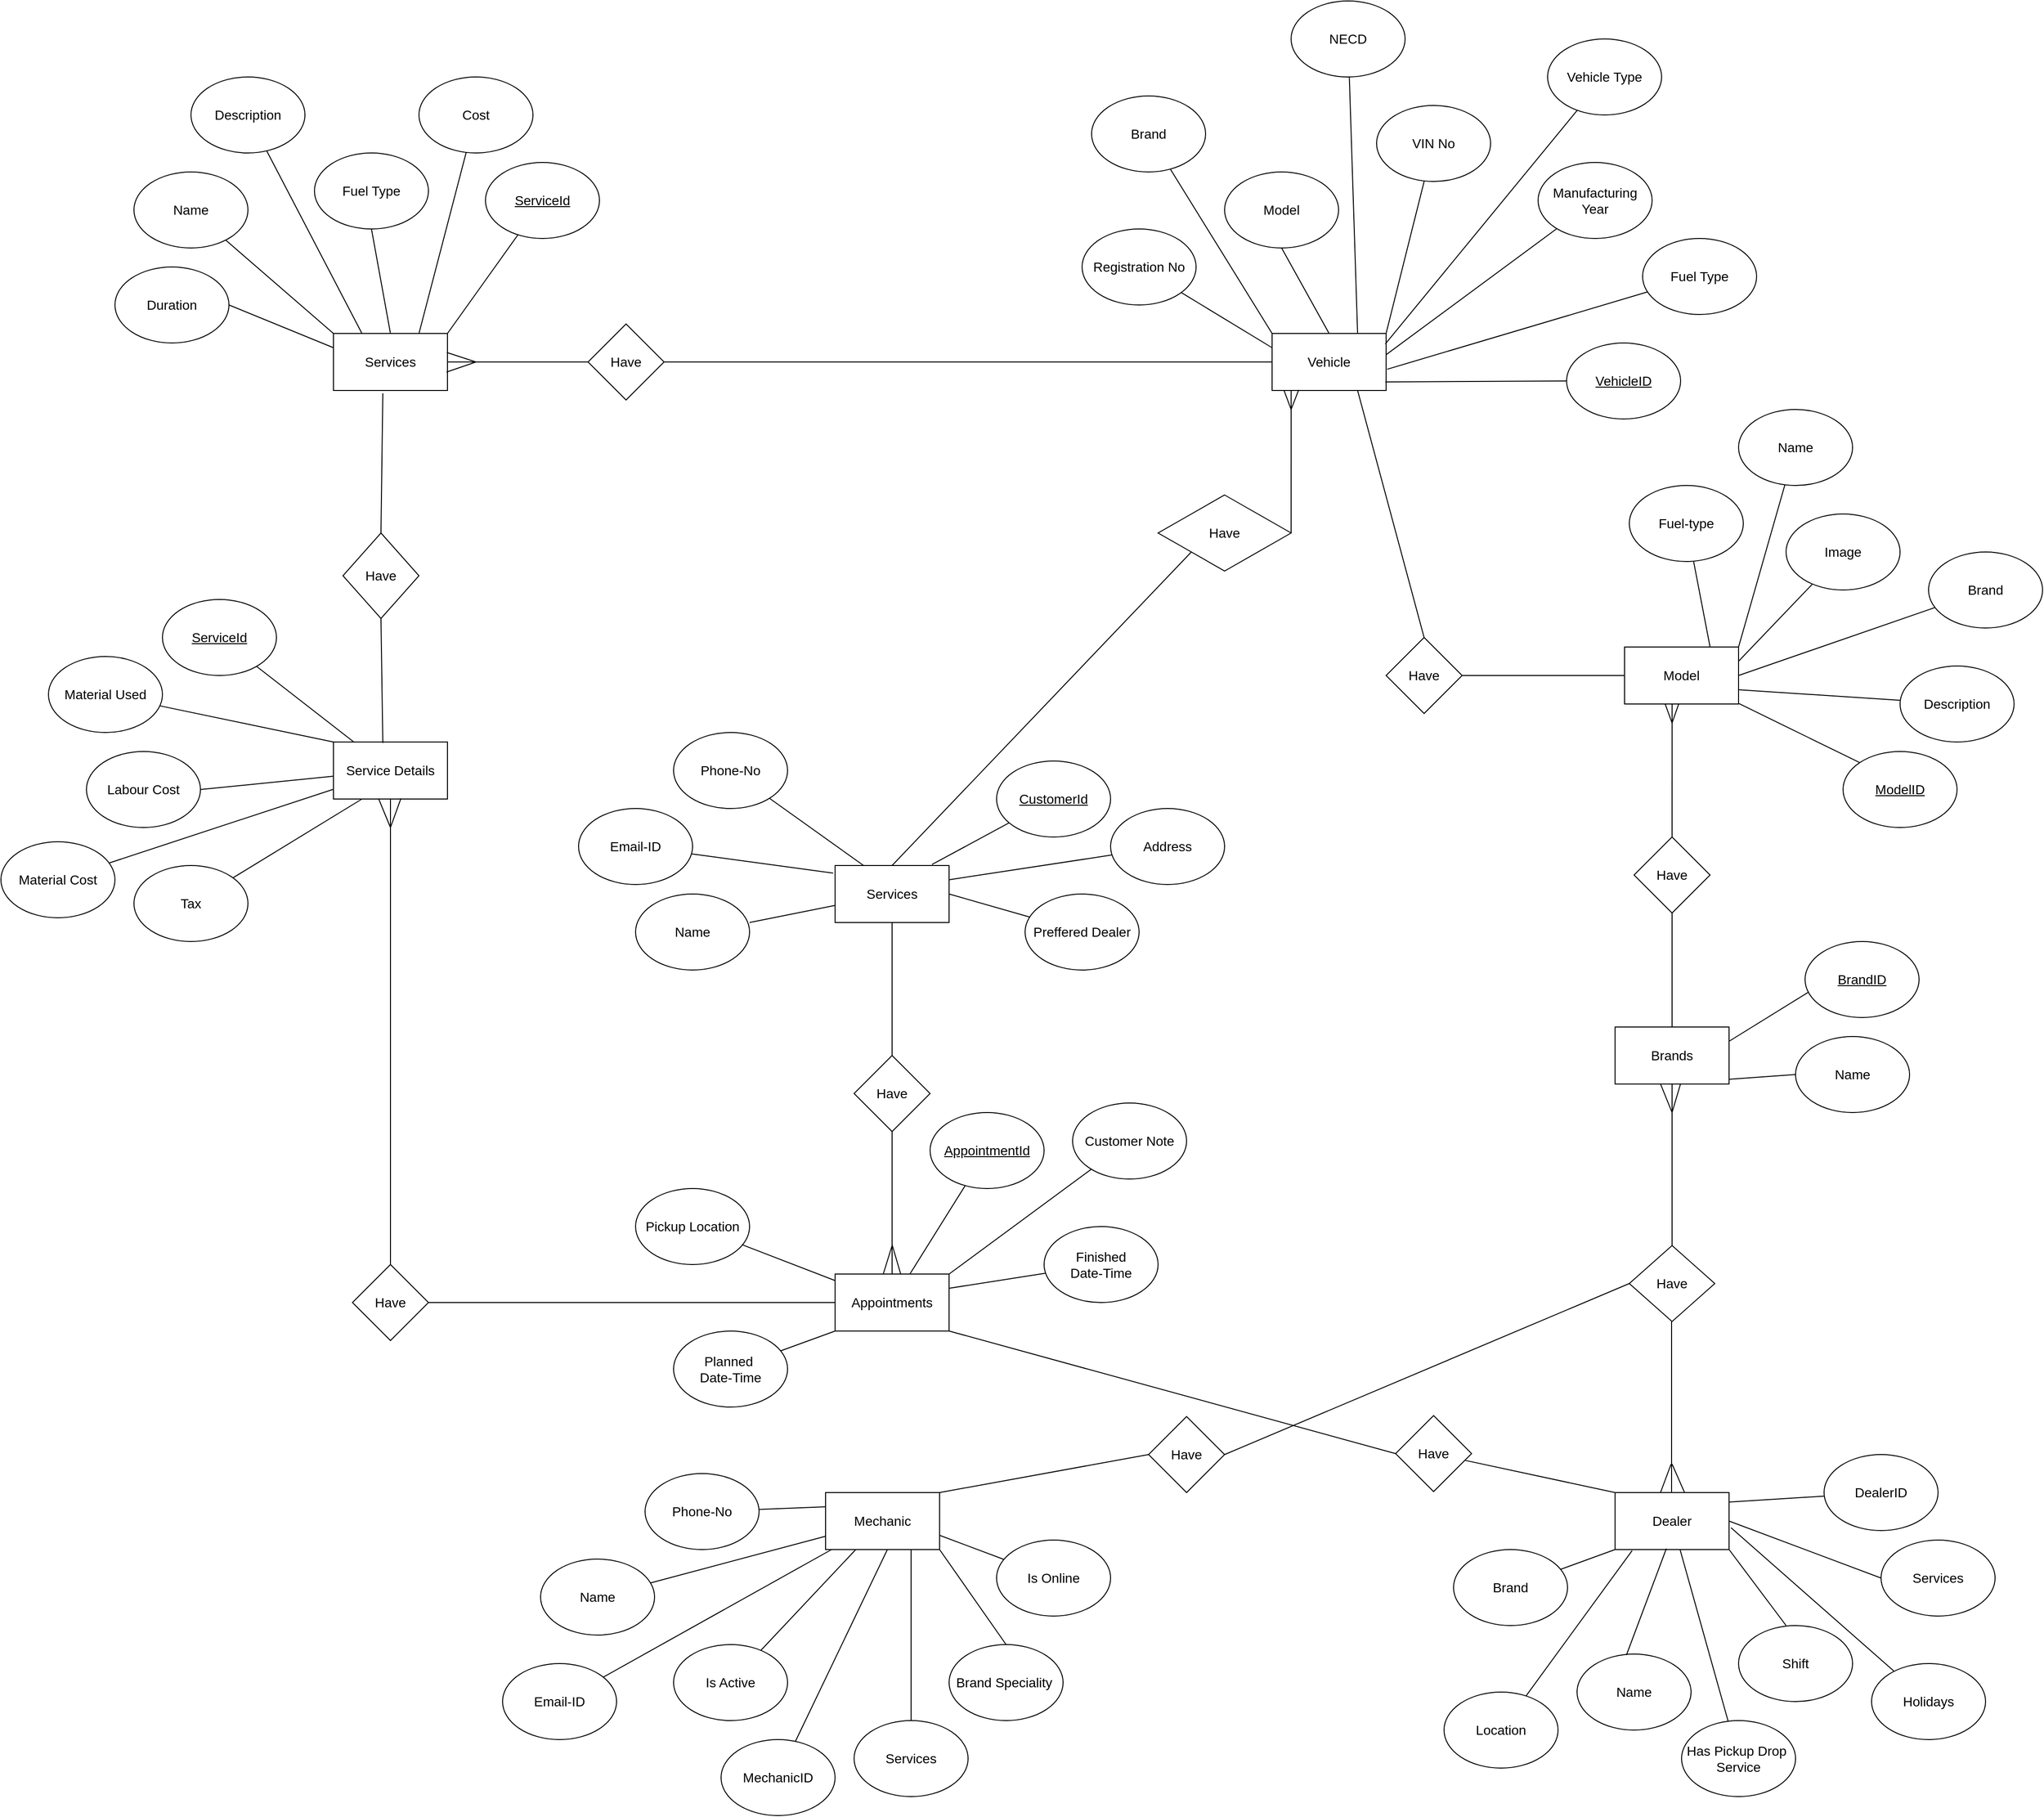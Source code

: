 <mxfile version="12.6.5" type="device"><diagram id="Uted5ZcINperFCzUJNcQ" name="Page-1"><mxGraphModel dx="6350" dy="3520" grid="1" gridSize="10" guides="1" tooltips="1" connect="1" arrows="1" fold="1" page="0" pageScale="1" pageWidth="827" pageHeight="1169" math="0" shadow="0"><root><mxCell id="0"/><mxCell id="1" parent="0"/><mxCell id="15YOArOFGm7LUX926Ar2-1" value="Services" style="rounded=0;whiteSpace=wrap;html=1;fontSize=14;" parent="1" vertex="1"><mxGeometry x="-28" y="100" width="120" height="60" as="geometry"/></mxCell><mxCell id="15YOArOFGm7LUX926Ar2-2" value="Fuel Type" style="ellipse;whiteSpace=wrap;html=1;fontSize=14;" parent="1" vertex="1"><mxGeometry x="-48" y="-90" width="120" height="80" as="geometry"/></mxCell><mxCell id="15YOArOFGm7LUX926Ar2-3" value="" style="endArrow=none;html=1;exitX=0.5;exitY=0;exitDx=0;exitDy=0;entryX=0.5;entryY=1;entryDx=0;entryDy=0;fontSize=14;" parent="1" source="15YOArOFGm7LUX926Ar2-1" target="15YOArOFGm7LUX926Ar2-2" edge="1"><mxGeometry width="50" height="50" relative="1" as="geometry"><mxPoint x="162" y="135" as="sourcePoint"/><mxPoint x="212" y="85" as="targetPoint"/></mxGeometry></mxCell><mxCell id="15YOArOFGm7LUX926Ar2-4" value="Description" style="ellipse;whiteSpace=wrap;html=1;fontSize=14;" parent="1" vertex="1"><mxGeometry x="-178" y="-170" width="120" height="80" as="geometry"/></mxCell><mxCell id="15YOArOFGm7LUX926Ar2-5" value="Name" style="ellipse;whiteSpace=wrap;html=1;fontSize=14;" parent="1" vertex="1"><mxGeometry x="-238" y="-70" width="120" height="80" as="geometry"/></mxCell><mxCell id="15YOArOFGm7LUX926Ar2-6" value="Cost" style="ellipse;whiteSpace=wrap;html=1;fontSize=14;" parent="1" vertex="1"><mxGeometry x="62" y="-170" width="120" height="80" as="geometry"/></mxCell><mxCell id="15YOArOFGm7LUX926Ar2-7" value="" style="endArrow=none;html=1;exitX=0.75;exitY=0;exitDx=0;exitDy=0;fontSize=14;" parent="1" source="15YOArOFGm7LUX926Ar2-1" target="15YOArOFGm7LUX926Ar2-6" edge="1"><mxGeometry width="50" height="50" relative="1" as="geometry"><mxPoint x="202" y="175" as="sourcePoint"/><mxPoint x="202" y="85" as="targetPoint"/><Array as="points"/></mxGeometry></mxCell><mxCell id="15YOArOFGm7LUX926Ar2-8" value="" style="endArrow=none;html=1;fontSize=14;exitX=0.25;exitY=0;exitDx=0;exitDy=0;" parent="1" source="15YOArOFGm7LUX926Ar2-1" target="15YOArOFGm7LUX926Ar2-4" edge="1"><mxGeometry width="50" height="50" relative="1" as="geometry"><mxPoint x="132" y="155" as="sourcePoint"/><mxPoint x="14" y="60" as="targetPoint"/><Array as="points"/></mxGeometry></mxCell><mxCell id="15YOArOFGm7LUX926Ar2-9" value="" style="endArrow=none;html=1;fontSize=14;entryX=0;entryY=0;entryDx=0;entryDy=0;" parent="1" source="15YOArOFGm7LUX926Ar2-5" target="15YOArOFGm7LUX926Ar2-1" edge="1"><mxGeometry width="50" height="50" relative="1" as="geometry"><mxPoint x="-158" y="295" as="sourcePoint"/><mxPoint x="-18" y="101" as="targetPoint"/></mxGeometry></mxCell><mxCell id="15YOArOFGm7LUX926Ar2-10" value="&lt;font style=&quot;font-size: 14px;&quot;&gt;&lt;u style=&quot;font-size: 14px;&quot;&gt;ServiceId&lt;/u&gt;&lt;/font&gt;" style="ellipse;whiteSpace=wrap;html=1;fontSize=14;" parent="1" vertex="1"><mxGeometry x="132" y="-80" width="120" height="80" as="geometry"/></mxCell><mxCell id="15YOArOFGm7LUX926Ar2-11" value="Duration" style="ellipse;whiteSpace=wrap;html=1;fontSize=14;" parent="1" vertex="1"><mxGeometry x="-258" y="30" width="120" height="80" as="geometry"/></mxCell><mxCell id="15YOArOFGm7LUX926Ar2-12" value="" style="endArrow=none;html=1;exitX=1;exitY=0.5;exitDx=0;exitDy=0;fontSize=14;entryX=0;entryY=0.25;entryDx=0;entryDy=0;" parent="1" source="15YOArOFGm7LUX926Ar2-11" target="15YOArOFGm7LUX926Ar2-1" edge="1"><mxGeometry width="50" height="50" relative="1" as="geometry"><mxPoint x="-158" y="345" as="sourcePoint"/><mxPoint x="129" y="215" as="targetPoint"/></mxGeometry></mxCell><mxCell id="15YOArOFGm7LUX926Ar2-14" value="" style="endArrow=none;html=1;exitX=1;exitY=0;exitDx=0;exitDy=0;fontSize=14;" parent="1" source="15YOArOFGm7LUX926Ar2-1" target="15YOArOFGm7LUX926Ar2-10" edge="1"><mxGeometry width="50" height="50" relative="1" as="geometry"><mxPoint x="262" y="215" as="sourcePoint"/><mxPoint x="-108" y="295" as="targetPoint"/></mxGeometry></mxCell><mxCell id="15YOArOFGm7LUX926Ar2-15" value="Vehicle" style="rounded=0;whiteSpace=wrap;html=1;fontSize=14;" parent="1" vertex="1"><mxGeometry x="960" y="100" width="120" height="60" as="geometry"/></mxCell><mxCell id="15YOArOFGm7LUX926Ar2-16" value="Model" style="ellipse;whiteSpace=wrap;html=1;fontSize=14;" parent="1" vertex="1"><mxGeometry x="910" y="-70" width="120" height="80" as="geometry"/></mxCell><mxCell id="15YOArOFGm7LUX926Ar2-17" value="" style="endArrow=none;html=1;exitX=0.5;exitY=0;exitDx=0;exitDy=0;entryX=0.5;entryY=1;entryDx=0;entryDy=0;fontSize=14;" parent="1" source="15YOArOFGm7LUX926Ar2-15" target="15YOArOFGm7LUX926Ar2-16" edge="1"><mxGeometry width="50" height="50" relative="1" as="geometry"><mxPoint x="1080" y="125" as="sourcePoint"/><mxPoint x="1130" y="75" as="targetPoint"/></mxGeometry></mxCell><mxCell id="15YOArOFGm7LUX926Ar2-18" value="Brand" style="ellipse;whiteSpace=wrap;html=1;fontSize=14;" parent="1" vertex="1"><mxGeometry x="770" y="-150" width="120" height="80" as="geometry"/></mxCell><mxCell id="15YOArOFGm7LUX926Ar2-19" value="Registration No" style="ellipse;whiteSpace=wrap;html=1;fontSize=14;" parent="1" vertex="1"><mxGeometry x="760" y="-10" width="120" height="80" as="geometry"/></mxCell><mxCell id="15YOArOFGm7LUX926Ar2-20" value="NECD" style="ellipse;whiteSpace=wrap;html=1;fontSize=14;" parent="1" vertex="1"><mxGeometry x="980" y="-250" width="120" height="80" as="geometry"/></mxCell><mxCell id="15YOArOFGm7LUX926Ar2-21" value="" style="endArrow=none;html=1;exitX=0.75;exitY=0;exitDx=0;exitDy=0;fontSize=14;" parent="1" source="15YOArOFGm7LUX926Ar2-15" target="15YOArOFGm7LUX926Ar2-20" edge="1"><mxGeometry width="50" height="50" relative="1" as="geometry"><mxPoint x="1120" y="165" as="sourcePoint"/><mxPoint x="1120" y="75" as="targetPoint"/><Array as="points"/></mxGeometry></mxCell><mxCell id="15YOArOFGm7LUX926Ar2-22" value="" style="endArrow=none;html=1;exitX=0;exitY=0;exitDx=0;exitDy=0;exitPerimeter=0;fontSize=14;" parent="1" source="15YOArOFGm7LUX926Ar2-15" target="15YOArOFGm7LUX926Ar2-18" edge="1"><mxGeometry width="50" height="50" relative="1" as="geometry"><mxPoint x="1050" y="145" as="sourcePoint"/><mxPoint x="920" y="50" as="targetPoint"/><Array as="points"/></mxGeometry></mxCell><mxCell id="15YOArOFGm7LUX926Ar2-23" value="" style="endArrow=none;html=1;fontSize=14;entryX=0;entryY=0.25;entryDx=0;entryDy=0;" parent="1" source="15YOArOFGm7LUX926Ar2-19" target="15YOArOFGm7LUX926Ar2-15" edge="1"><mxGeometry width="50" height="50" relative="1" as="geometry"><mxPoint x="760" y="285" as="sourcePoint"/><mxPoint x="1050" y="155" as="targetPoint"/></mxGeometry></mxCell><mxCell id="15YOArOFGm7LUX926Ar2-24" value="VIN No" style="ellipse;whiteSpace=wrap;html=1;fontSize=14;" parent="1" vertex="1"><mxGeometry x="1070" y="-140" width="120" height="80" as="geometry"/></mxCell><mxCell id="15YOArOFGm7LUX926Ar2-25" value="Vehicle Type" style="ellipse;whiteSpace=wrap;html=1;fontSize=14;" parent="1" vertex="1"><mxGeometry x="1250" y="-210" width="120" height="80" as="geometry"/></mxCell><mxCell id="15YOArOFGm7LUX926Ar2-26" value="" style="endArrow=none;html=1;entryX=0.993;entryY=0.184;entryDx=0;entryDy=0;fontSize=14;entryPerimeter=0;" parent="1" source="15YOArOFGm7LUX926Ar2-25" target="15YOArOFGm7LUX926Ar2-15" edge="1"><mxGeometry width="50" height="50" relative="1" as="geometry"><mxPoint x="1349" y="-74" as="sourcePoint"/><mxPoint x="1047" y="205" as="targetPoint"/></mxGeometry></mxCell><mxCell id="15YOArOFGm7LUX926Ar2-27" value="" style="endArrow=none;html=1;fontSize=14;" parent="1" target="15YOArOFGm7LUX926Ar2-24" edge="1"><mxGeometry width="50" height="50" relative="1" as="geometry"><mxPoint x="1080" y="100" as="sourcePoint"/><mxPoint x="810" y="285" as="targetPoint"/></mxGeometry></mxCell><mxCell id="15YOArOFGm7LUX926Ar2-28" value="" style="endArrow=none;html=1;exitX=1;exitY=0.5;exitDx=0;exitDy=0;fontSize=14;" parent="1" source="15YOArOFGm7LUX926Ar2-1" target="15YOArOFGm7LUX926Ar2-29" edge="1"><mxGeometry width="50" height="50" relative="1" as="geometry"><mxPoint x="250" y="225" as="sourcePoint"/><mxPoint x="380" y="210" as="targetPoint"/></mxGeometry></mxCell><mxCell id="15YOArOFGm7LUX926Ar2-29" value="Have" style="rhombus;whiteSpace=wrap;html=1;fontSize=14;" parent="1" vertex="1"><mxGeometry x="240" y="90" width="80" height="80" as="geometry"/></mxCell><mxCell id="15YOArOFGm7LUX926Ar2-30" value="" style="endArrow=none;html=1;exitX=1;exitY=0.5;exitDx=0;exitDy=0;entryX=0;entryY=0.5;entryDx=0;entryDy=0;fontSize=14;" parent="1" source="15YOArOFGm7LUX926Ar2-29" target="15YOArOFGm7LUX926Ar2-15" edge="1"><mxGeometry width="50" height="50" relative="1" as="geometry"><mxPoint x="30" y="350" as="sourcePoint"/><mxPoint x="940" y="210" as="targetPoint"/></mxGeometry></mxCell><mxCell id="EB7ldS0U3XDqk_OIjcYr-1" value="Manufacturing Year" style="ellipse;whiteSpace=wrap;html=1;fontSize=14;" parent="1" vertex="1"><mxGeometry x="1240" y="-80" width="120" height="80" as="geometry"/></mxCell><mxCell id="EB7ldS0U3XDqk_OIjcYr-2" value="&lt;u&gt;VehicleID&lt;/u&gt;" style="ellipse;whiteSpace=wrap;html=1;fontSize=14;" parent="1" vertex="1"><mxGeometry x="1270" y="110" width="120" height="80" as="geometry"/></mxCell><mxCell id="EB7ldS0U3XDqk_OIjcYr-3" value="Fuel Type" style="ellipse;whiteSpace=wrap;html=1;fontSize=14;" parent="1" vertex="1"><mxGeometry x="1350" width="120" height="80" as="geometry"/></mxCell><mxCell id="EB7ldS0U3XDqk_OIjcYr-6" value="" style="endArrow=none;html=1;entryX=0.999;entryY=0.374;entryDx=0;entryDy=0;fontSize=14;entryPerimeter=0;" parent="1" source="EB7ldS0U3XDqk_OIjcYr-1" target="15YOArOFGm7LUX926Ar2-15" edge="1"><mxGeometry width="50" height="50" relative="1" as="geometry"><mxPoint x="1359" y="-64" as="sourcePoint"/><mxPoint x="1080" y="220" as="targetPoint"/></mxGeometry></mxCell><mxCell id="EB7ldS0U3XDqk_OIjcYr-8" value="" style="endArrow=none;html=1;entryX=1.009;entryY=0.628;entryDx=0;entryDy=0;entryPerimeter=0;fontSize=14;" parent="1" source="EB7ldS0U3XDqk_OIjcYr-3" target="15YOArOFGm7LUX926Ar2-15" edge="1"><mxGeometry width="50" height="50" relative="1" as="geometry"><mxPoint x="1369" y="-54" as="sourcePoint"/><mxPoint x="1090" y="230" as="targetPoint"/></mxGeometry></mxCell><mxCell id="EB7ldS0U3XDqk_OIjcYr-9" value="" style="endArrow=none;html=1;entryX=0.993;entryY=0.85;entryDx=0;entryDy=0;exitX=0;exitY=0.5;exitDx=0;exitDy=0;fontSize=14;entryPerimeter=0;" parent="1" source="EB7ldS0U3XDqk_OIjcYr-2" target="15YOArOFGm7LUX926Ar2-15" edge="1"><mxGeometry width="50" height="50" relative="1" as="geometry"><mxPoint x="1379" y="-44" as="sourcePoint"/><mxPoint x="1100" y="240" as="targetPoint"/></mxGeometry></mxCell><mxCell id="EB7ldS0U3XDqk_OIjcYr-10" value="" style="endArrow=none;html=1;exitX=0.994;exitY=0.333;exitDx=0;exitDy=0;exitPerimeter=0;fontSize=14;" parent="1" edge="1" source="15YOArOFGm7LUX926Ar2-1"><mxGeometry width="50" height="50" relative="1" as="geometry"><mxPoint x="92" y="115" as="sourcePoint"/><mxPoint x="122" y="130" as="targetPoint"/></mxGeometry></mxCell><mxCell id="EB7ldS0U3XDqk_OIjcYr-11" value="" style="endArrow=none;html=1;exitX=0.992;exitY=0.677;exitDx=0;exitDy=0;exitPerimeter=0;fontSize=14;" parent="1" source="15YOArOFGm7LUX926Ar2-1" edge="1"><mxGeometry width="50" height="50" relative="1" as="geometry"><mxPoint x="102" y="140" as="sourcePoint"/><mxPoint x="122" y="130" as="targetPoint"/></mxGeometry></mxCell><mxCell id="EB7ldS0U3XDqk_OIjcYr-12" value="Have" style="rhombus;whiteSpace=wrap;html=1;fontSize=14;" parent="1" vertex="1"><mxGeometry x="-18" y="310" width="80" height="90" as="geometry"/></mxCell><mxCell id="EB7ldS0U3XDqk_OIjcYr-13" value="" style="endArrow=none;html=1;exitX=0.5;exitY=0;exitDx=0;exitDy=0;entryX=0.433;entryY=1.05;entryDx=0;entryDy=0;entryPerimeter=0;fontSize=14;" parent="1" source="EB7ldS0U3XDqk_OIjcYr-12" target="15YOArOFGm7LUX926Ar2-1" edge="1"><mxGeometry width="50" height="50" relative="1" as="geometry"><mxPoint x="-8" y="210" as="sourcePoint"/><mxPoint x="42" y="160" as="targetPoint"/></mxGeometry></mxCell><mxCell id="EB7ldS0U3XDqk_OIjcYr-14" value="Service Details" style="rounded=0;whiteSpace=wrap;html=1;fontSize=14;" parent="1" vertex="1"><mxGeometry x="-28" y="530" width="120" height="60" as="geometry"/></mxCell><mxCell id="EB7ldS0U3XDqk_OIjcYr-15" value="&lt;u style=&quot;font-size: 14px;&quot;&gt;ServiceId&lt;/u&gt;" style="ellipse;whiteSpace=wrap;html=1;fontSize=14;" parent="1" vertex="1"><mxGeometry x="-208" y="380" width="120" height="80" as="geometry"/></mxCell><mxCell id="EB7ldS0U3XDqk_OIjcYr-16" value="" style="endArrow=none;html=1;fontSize=14;" parent="1" source="EB7ldS0U3XDqk_OIjcYr-14" target="EB7ldS0U3XDqk_OIjcYr-15" edge="1"><mxGeometry width="50" height="50" relative="1" as="geometry"><mxPoint x="-18" y="700" as="sourcePoint"/><mxPoint x="-109" y="452" as="targetPoint"/></mxGeometry></mxCell><mxCell id="EB7ldS0U3XDqk_OIjcYr-17" value="Material Used" style="ellipse;whiteSpace=wrap;html=1;fontSize=14;" parent="1" vertex="1"><mxGeometry x="-328" y="440" width="120" height="80" as="geometry"/></mxCell><mxCell id="EB7ldS0U3XDqk_OIjcYr-18" value="Material Cost" style="ellipse;whiteSpace=wrap;html=1;fontSize=14;" parent="1" vertex="1"><mxGeometry x="-378" y="635" width="120" height="80" as="geometry"/></mxCell><mxCell id="EB7ldS0U3XDqk_OIjcYr-19" value="" style="endArrow=none;html=1;exitX=0.433;exitY=0.017;exitDx=0;exitDy=0;exitPerimeter=0;entryX=0.5;entryY=1;entryDx=0;entryDy=0;fontSize=14;" parent="1" source="EB7ldS0U3XDqk_OIjcYr-14" target="EB7ldS0U3XDqk_OIjcYr-12" edge="1"><mxGeometry width="50" height="50" relative="1" as="geometry"><mxPoint x="164.77" y="775" as="sourcePoint"/><mxPoint x="25" y="410" as="targetPoint"/><Array as="points"/></mxGeometry></mxCell><mxCell id="EB7ldS0U3XDqk_OIjcYr-20" value="" style="endArrow=none;html=1;exitX=0;exitY=0;exitDx=0;exitDy=0;exitPerimeter=0;fontSize=14;" parent="1" source="EB7ldS0U3XDqk_OIjcYr-14" target="EB7ldS0U3XDqk_OIjcYr-17" edge="1"><mxGeometry width="50" height="50" relative="1" as="geometry"><mxPoint x="94.77" y="755" as="sourcePoint"/><mxPoint x="-23.23" y="660" as="targetPoint"/><Array as="points"/></mxGeometry></mxCell><mxCell id="EB7ldS0U3XDqk_OIjcYr-21" value="" style="endArrow=none;html=1;fontSize=14;" parent="1" source="EB7ldS0U3XDqk_OIjcYr-18" target="EB7ldS0U3XDqk_OIjcYr-14" edge="1"><mxGeometry width="50" height="50" relative="1" as="geometry"><mxPoint x="-195.23" y="895" as="sourcePoint"/><mxPoint x="-68" y="726" as="targetPoint"/></mxGeometry></mxCell><mxCell id="EB7ldS0U3XDqk_OIjcYr-22" value="Labour Cost" style="ellipse;whiteSpace=wrap;html=1;fontSize=14;" parent="1" vertex="1"><mxGeometry x="-288" y="540" width="120" height="80" as="geometry"/></mxCell><mxCell id="EB7ldS0U3XDqk_OIjcYr-23" value="" style="endArrow=none;html=1;exitX=1;exitY=0.5;exitDx=0;exitDy=0;fontSize=14;" parent="1" source="EB7ldS0U3XDqk_OIjcYr-22" target="EB7ldS0U3XDqk_OIjcYr-14" edge="1"><mxGeometry width="50" height="50" relative="1" as="geometry"><mxPoint x="-195.23" y="945" as="sourcePoint"/><mxPoint x="91.77" y="815" as="targetPoint"/></mxGeometry></mxCell><mxCell id="EB7ldS0U3XDqk_OIjcYr-52" value="" style="endArrow=none;html=1;entryX=0.395;entryY=0.99;entryDx=0;entryDy=0;entryPerimeter=0;fontSize=14;" parent="1" target="EB7ldS0U3XDqk_OIjcYr-14" edge="1"><mxGeometry width="50" height="50" relative="1" as="geometry"><mxPoint x="32" y="620" as="sourcePoint"/><mxPoint x="2" y="780" as="targetPoint"/></mxGeometry></mxCell><mxCell id="EB7ldS0U3XDqk_OIjcYr-53" value="" style="endArrow=none;html=1;entryX=0.592;entryY=0.989;entryDx=0;entryDy=0;entryPerimeter=0;fontSize=14;" parent="1" target="EB7ldS0U3XDqk_OIjcYr-14" edge="1"><mxGeometry width="50" height="50" relative="1" as="geometry"><mxPoint x="32" y="620" as="sourcePoint"/><mxPoint x="52" y="780" as="targetPoint"/></mxGeometry></mxCell><mxCell id="EB7ldS0U3XDqk_OIjcYr-54" value="Tax" style="ellipse;whiteSpace=wrap;html=1;fontSize=14;" parent="1" vertex="1"><mxGeometry x="-238" y="660" width="120" height="80" as="geometry"/></mxCell><mxCell id="EB7ldS0U3XDqk_OIjcYr-55" value="" style="endArrow=none;html=1;entryX=0.25;entryY=1;entryDx=0;entryDy=0;fontSize=14;" parent="1" source="EB7ldS0U3XDqk_OIjcYr-54" edge="1" target="EB7ldS0U3XDqk_OIjcYr-14"><mxGeometry width="50" height="50" relative="1" as="geometry"><mxPoint x="-68" y="820" as="sourcePoint"/><mxPoint x="-18" y="770" as="targetPoint"/></mxGeometry></mxCell><mxCell id="EB7ldS0U3XDqk_OIjcYr-56" value="" style="endArrow=none;html=1;entryX=0.5;entryY=1;entryDx=0;entryDy=0;fontSize=14;" parent="1" target="EB7ldS0U3XDqk_OIjcYr-14" edge="1"><mxGeometry width="50" height="50" relative="1" as="geometry"><mxPoint x="32" y="1090" as="sourcePoint"/><mxPoint x="57" y="870" as="targetPoint"/></mxGeometry></mxCell><mxCell id="EB7ldS0U3XDqk_OIjcYr-57" value="Have" style="rhombus;whiteSpace=wrap;html=1;fontSize=14;" parent="1" vertex="1"><mxGeometry x="-8" y="1080" width="80" height="80" as="geometry"/></mxCell><mxCell id="EB7ldS0U3XDqk_OIjcYr-60" value="Appointments" style="rounded=0;whiteSpace=wrap;html=1;fontSize=14;" parent="1" vertex="1"><mxGeometry x="500" y="1090" width="120" height="60" as="geometry"/></mxCell><mxCell id="EB7ldS0U3XDqk_OIjcYr-61" value="Customer Note" style="ellipse;whiteSpace=wrap;html=1;fontSize=14;" parent="1" vertex="1"><mxGeometry x="750" y="910" width="120" height="80" as="geometry"/></mxCell><mxCell id="EB7ldS0U3XDqk_OIjcYr-62" value="" style="endArrow=none;html=1;exitX=1;exitY=0;exitDx=0;exitDy=0;fontSize=14;" parent="1" source="EB7ldS0U3XDqk_OIjcYr-60" target="EB7ldS0U3XDqk_OIjcYr-61" edge="1"><mxGeometry width="50" height="50" relative="1" as="geometry"><mxPoint x="690" y="1125" as="sourcePoint"/><mxPoint x="740" y="1075" as="targetPoint"/></mxGeometry></mxCell><mxCell id="EB7ldS0U3XDqk_OIjcYr-63" value="&lt;u&gt;AppointmentId&lt;/u&gt;" style="ellipse;whiteSpace=wrap;html=1;fontSize=14;" parent="1" vertex="1"><mxGeometry x="600" y="920" width="120" height="80" as="geometry"/></mxCell><mxCell id="EB7ldS0U3XDqk_OIjcYr-65" value="Finished&lt;br&gt;Date-Time" style="ellipse;whiteSpace=wrap;html=1;fontSize=14;" parent="1" vertex="1"><mxGeometry x="720" y="1040" width="120" height="80" as="geometry"/></mxCell><mxCell id="EB7ldS0U3XDqk_OIjcYr-66" value="" style="endArrow=none;html=1;exitX=1;exitY=0.25;exitDx=0;exitDy=0;fontSize=14;" parent="1" source="EB7ldS0U3XDqk_OIjcYr-60" target="EB7ldS0U3XDqk_OIjcYr-65" edge="1"><mxGeometry width="50" height="50" relative="1" as="geometry"><mxPoint x="730" y="1165" as="sourcePoint"/><mxPoint x="730" y="1075" as="targetPoint"/><Array as="points"/></mxGeometry></mxCell><mxCell id="EB7ldS0U3XDqk_OIjcYr-67" value="" style="endArrow=none;html=1;fontSize=14;" parent="1" source="EB7ldS0U3XDqk_OIjcYr-60" target="EB7ldS0U3XDqk_OIjcYr-63" edge="1"><mxGeometry width="50" height="50" relative="1" as="geometry"><mxPoint x="580" y="1080" as="sourcePoint"/><mxPoint x="542" y="1050" as="targetPoint"/><Array as="points"/></mxGeometry></mxCell><mxCell id="EB7ldS0U3XDqk_OIjcYr-69" value="Pickup Location" style="ellipse;whiteSpace=wrap;html=1;fontSize=14;" parent="1" vertex="1"><mxGeometry x="290" y="1000" width="120" height="80" as="geometry"/></mxCell><mxCell id="EB7ldS0U3XDqk_OIjcYr-70" value="" style="endArrow=none;html=1;exitX=0.933;exitY=0.738;exitDx=0;exitDy=0;exitPerimeter=0;fontSize=14;" parent="1" source="EB7ldS0U3XDqk_OIjcYr-69" target="EB7ldS0U3XDqk_OIjcYr-60" edge="1"><mxGeometry width="50" height="50" relative="1" as="geometry"><mxPoint x="370" y="1335" as="sourcePoint"/><mxPoint x="657" y="1205" as="targetPoint"/></mxGeometry></mxCell><mxCell id="EB7ldS0U3XDqk_OIjcYr-73" value="" style="endArrow=none;html=1;entryX=0;entryY=1;entryDx=0;entryDy=0;fontSize=14;" parent="1" target="EB7ldS0U3XDqk_OIjcYr-60" edge="1" source="EB7ldS0U3XDqk_OIjcYr-75"><mxGeometry width="50" height="50" relative="1" as="geometry"><mxPoint x="290" y="1240" as="sourcePoint"/><mxPoint x="570" y="1150" as="targetPoint"/></mxGeometry></mxCell><mxCell id="EB7ldS0U3XDqk_OIjcYr-74" value="" style="endArrow=none;html=1;exitX=1;exitY=0.5;exitDx=0;exitDy=0;entryX=0;entryY=0.5;entryDx=0;entryDy=0;fontSize=14;" parent="1" source="EB7ldS0U3XDqk_OIjcYr-57" target="EB7ldS0U3XDqk_OIjcYr-60" edge="1"><mxGeometry width="50" height="50" relative="1" as="geometry"><mxPoint x="380" y="1170" as="sourcePoint"/><mxPoint x="430" y="1120" as="targetPoint"/></mxGeometry></mxCell><mxCell id="EB7ldS0U3XDqk_OIjcYr-76" value="" style="endArrow=none;html=1;fontSize=14;exitX=0.423;exitY=-0.002;exitDx=0;exitDy=0;exitPerimeter=0;" parent="1" source="EB7ldS0U3XDqk_OIjcYr-60" edge="1"><mxGeometry width="50" height="50" relative="1" as="geometry"><mxPoint x="550" y="1091" as="sourcePoint"/><mxPoint x="560" y="1060" as="targetPoint"/></mxGeometry></mxCell><mxCell id="EB7ldS0U3XDqk_OIjcYr-77" value="" style="endArrow=none;html=1;fontSize=14;entryX=0.575;entryY=-0.004;entryDx=0;entryDy=0;entryPerimeter=0;" parent="1" edge="1" target="EB7ldS0U3XDqk_OIjcYr-60"><mxGeometry width="50" height="50" relative="1" as="geometry"><mxPoint x="560" y="1059" as="sourcePoint"/><mxPoint x="567" y="1089" as="targetPoint"/></mxGeometry></mxCell><mxCell id="EB7ldS0U3XDqk_OIjcYr-78" value="" style="endArrow=none;html=1;exitX=0.5;exitY=0;exitDx=0;exitDy=0;fontSize=14;entryX=0.5;entryY=1;entryDx=0;entryDy=0;" parent="1" source="EB7ldS0U3XDqk_OIjcYr-60" edge="1" target="EB7ldS0U3XDqk_OIjcYr-79"><mxGeometry width="50" height="50" relative="1" as="geometry"><mxPoint x="530" y="1030" as="sourcePoint"/><mxPoint x="550" y="940" as="targetPoint"/></mxGeometry></mxCell><mxCell id="EB7ldS0U3XDqk_OIjcYr-79" value="Have" style="rhombus;whiteSpace=wrap;html=1;fontSize=14;" parent="1" vertex="1"><mxGeometry x="520" y="860" width="80" height="80" as="geometry"/></mxCell><mxCell id="EB7ldS0U3XDqk_OIjcYr-80" value="" style="endArrow=none;html=1;exitX=0.5;exitY=0;exitDx=0;exitDy=0;entryX=0.5;entryY=1;entryDx=0;entryDy=0;fontSize=14;" parent="1" source="EB7ldS0U3XDqk_OIjcYr-79" target="EB7ldS0U3XDqk_OIjcYr-82" edge="1"><mxGeometry width="50" height="50" relative="1" as="geometry"><mxPoint x="520" y="820" as="sourcePoint"/><mxPoint x="550" y="720" as="targetPoint"/></mxGeometry></mxCell><mxCell id="EB7ldS0U3XDqk_OIjcYr-82" value="Services" style="rounded=0;whiteSpace=wrap;html=1;fontSize=14;" parent="1" vertex="1"><mxGeometry x="500" y="660" width="120" height="60" as="geometry"/></mxCell><mxCell id="EB7ldS0U3XDqk_OIjcYr-83" value="&lt;u&gt;CustomerId&lt;/u&gt;" style="ellipse;whiteSpace=wrap;html=1;fontSize=14;" parent="1" vertex="1"><mxGeometry x="670" y="550" width="120" height="80" as="geometry"/></mxCell><mxCell id="EB7ldS0U3XDqk_OIjcYr-84" value="" style="endArrow=none;html=1;exitX=0.85;exitY=-0.017;exitDx=0;exitDy=0;exitPerimeter=0;fontSize=14;" parent="1" source="EB7ldS0U3XDqk_OIjcYr-82" target="EB7ldS0U3XDqk_OIjcYr-83" edge="1"><mxGeometry width="50" height="50" relative="1" as="geometry"><mxPoint x="610" y="650" as="sourcePoint"/><mxPoint x="740" y="645" as="targetPoint"/></mxGeometry></mxCell><mxCell id="EB7ldS0U3XDqk_OIjcYr-85" value="Phone-No" style="ellipse;whiteSpace=wrap;html=1;fontSize=14;" parent="1" vertex="1"><mxGeometry x="330" y="520" width="120" height="80" as="geometry"/></mxCell><mxCell id="EB7ldS0U3XDqk_OIjcYr-86" value="Email-ID" style="ellipse;whiteSpace=wrap;html=1;fontSize=14;" parent="1" vertex="1"><mxGeometry x="230" y="600" width="120" height="80" as="geometry"/></mxCell><mxCell id="EB7ldS0U3XDqk_OIjcYr-89" value="" style="endArrow=none;html=1;exitX=0.25;exitY=0;exitDx=0;exitDy=0;fontSize=14;" parent="1" source="EB7ldS0U3XDqk_OIjcYr-82" target="EB7ldS0U3XDqk_OIjcYr-85" edge="1"><mxGeometry width="50" height="50" relative="1" as="geometry"><mxPoint x="660" y="715" as="sourcePoint"/><mxPoint x="542" y="620" as="targetPoint"/><Array as="points"/></mxGeometry></mxCell><mxCell id="EB7ldS0U3XDqk_OIjcYr-90" value="" style="endArrow=none;html=1;entryX=-0.017;entryY=0.133;entryDx=0;entryDy=0;entryPerimeter=0;fontSize=14;" parent="1" source="EB7ldS0U3XDqk_OIjcYr-86" target="EB7ldS0U3XDqk_OIjcYr-82" edge="1"><mxGeometry width="50" height="50" relative="1" as="geometry"><mxPoint x="370" y="855" as="sourcePoint"/><mxPoint x="660" y="725" as="targetPoint"/></mxGeometry></mxCell><mxCell id="EB7ldS0U3XDqk_OIjcYr-91" value="Name" style="ellipse;whiteSpace=wrap;html=1;fontSize=14;" parent="1" vertex="1"><mxGeometry x="290" y="690" width="120" height="80" as="geometry"/></mxCell><mxCell id="EB7ldS0U3XDqk_OIjcYr-92" value="" style="endArrow=none;html=1;exitX=1;exitY=0.375;exitDx=0;exitDy=0;exitPerimeter=0;fontSize=14;" parent="1" source="EB7ldS0U3XDqk_OIjcYr-91" target="EB7ldS0U3XDqk_OIjcYr-82" edge="1"><mxGeometry width="50" height="50" relative="1" as="geometry"><mxPoint x="370" y="905" as="sourcePoint"/><mxPoint x="657" y="775" as="targetPoint"/></mxGeometry></mxCell><mxCell id="EB7ldS0U3XDqk_OIjcYr-93" value="" style="endArrow=none;html=1;exitX=1;exitY=0.25;exitDx=0;exitDy=0;fontSize=14;" parent="1" source="EB7ldS0U3XDqk_OIjcYr-82" target="EB7ldS0U3XDqk_OIjcYr-97" edge="1"><mxGeometry width="50" height="50" relative="1" as="geometry"><mxPoint x="790" y="775" as="sourcePoint"/><mxPoint x="880.629" y="460.184" as="targetPoint"/></mxGeometry></mxCell><mxCell id="EB7ldS0U3XDqk_OIjcYr-94" value="" style="endArrow=none;html=1;exitX=1;exitY=0.5;exitDx=0;exitDy=0;fontSize=14;" parent="1" source="EB7ldS0U3XDqk_OIjcYr-82" target="EB7ldS0U3XDqk_OIjcYr-98" edge="1"><mxGeometry width="50" height="50" relative="1" as="geometry"><mxPoint x="840" y="785" as="sourcePoint"/><mxPoint x="910" y="570" as="targetPoint"/></mxGeometry></mxCell><mxCell id="EB7ldS0U3XDqk_OIjcYr-97" value="Address" style="ellipse;whiteSpace=wrap;html=1;fontSize=14;" parent="1" vertex="1"><mxGeometry x="790" y="600" width="120" height="80" as="geometry"/></mxCell><mxCell id="EB7ldS0U3XDqk_OIjcYr-98" value="Preffered Dealer" style="ellipse;whiteSpace=wrap;html=1;fontSize=14;" parent="1" vertex="1"><mxGeometry x="700" y="690" width="120" height="80" as="geometry"/></mxCell><mxCell id="EB7ldS0U3XDqk_OIjcYr-99" value="" style="endArrow=none;html=1;entryX=0;entryY=1;entryDx=0;entryDy=0;fontSize=14;" parent="1" target="EB7ldS0U3XDqk_OIjcYr-101" edge="1"><mxGeometry width="50" height="50" relative="1" as="geometry"><mxPoint x="560" y="660" as="sourcePoint"/><mxPoint x="720" y="350" as="targetPoint"/></mxGeometry></mxCell><mxCell id="EB7ldS0U3XDqk_OIjcYr-101" value="Have" style="rhombus;whiteSpace=wrap;html=1;fontSize=14;" parent="1" vertex="1"><mxGeometry x="840" y="270" width="140" height="80" as="geometry"/></mxCell><mxCell id="EB7ldS0U3XDqk_OIjcYr-102" value="" style="endArrow=none;html=1;exitX=1;exitY=0.5;exitDx=0;exitDy=0;fontSize=14;entryX=0.167;entryY=0.997;entryDx=0;entryDy=0;entryPerimeter=0;" parent="1" source="EB7ldS0U3XDqk_OIjcYr-101" edge="1" target="15YOArOFGm7LUX926Ar2-15"><mxGeometry width="50" height="50" relative="1" as="geometry"><mxPoint x="850" y="250" as="sourcePoint"/><mxPoint x="980" y="161" as="targetPoint"/></mxGeometry></mxCell><mxCell id="EB7ldS0U3XDqk_OIjcYr-104" value="" style="endArrow=none;html=1;entryX=0.106;entryY=1.006;entryDx=0;entryDy=0;entryPerimeter=0;fontSize=14;" parent="1" target="15YOArOFGm7LUX926Ar2-15" edge="1"><mxGeometry width="50" height="50" relative="1" as="geometry"><mxPoint x="980" y="180" as="sourcePoint"/><mxPoint x="950" y="140" as="targetPoint"/></mxGeometry></mxCell><mxCell id="EB7ldS0U3XDqk_OIjcYr-109" value="Model" style="rounded=0;whiteSpace=wrap;html=1;fontSize=14;" parent="1" vertex="1"><mxGeometry x="1331" y="430" width="120" height="60" as="geometry"/></mxCell><mxCell id="EB7ldS0U3XDqk_OIjcYr-112" value="Fuel-type" style="ellipse;whiteSpace=wrap;html=1;fontSize=14;" parent="1" vertex="1"><mxGeometry x="1336" y="260" width="120" height="80" as="geometry"/></mxCell><mxCell id="EB7ldS0U3XDqk_OIjcYr-115" value="" style="endArrow=none;html=1;fontSize=14;exitX=0.75;exitY=0;exitDx=0;exitDy=0;" parent="1" target="EB7ldS0U3XDqk_OIjcYr-112" edge="1" source="EB7ldS0U3XDqk_OIjcYr-109"><mxGeometry width="50" height="50" relative="1" as="geometry"><mxPoint x="1351" y="427" as="sourcePoint"/><mxPoint x="1311" y="370" as="targetPoint"/><Array as="points"/></mxGeometry></mxCell><mxCell id="EB7ldS0U3XDqk_OIjcYr-117" value="Name" style="ellipse;whiteSpace=wrap;html=1;fontSize=14;" parent="1" vertex="1"><mxGeometry x="1451" y="180" width="120" height="80" as="geometry"/></mxCell><mxCell id="EB7ldS0U3XDqk_OIjcYr-118" value="" style="endArrow=none;html=1;entryX=1;entryY=0;entryDx=0;entryDy=0;fontSize=14;" parent="1" source="EB7ldS0U3XDqk_OIjcYr-117" target="EB7ldS0U3XDqk_OIjcYr-109" edge="1"><mxGeometry width="50" height="50" relative="1" as="geometry"><mxPoint x="1740" y="246" as="sourcePoint"/><mxPoint x="1438" y="525" as="targetPoint"/></mxGeometry></mxCell><mxCell id="EB7ldS0U3XDqk_OIjcYr-120" value="Image" style="ellipse;whiteSpace=wrap;html=1;fontSize=14;" parent="1" vertex="1"><mxGeometry x="1501" y="290" width="120" height="80" as="geometry"/></mxCell><mxCell id="EB7ldS0U3XDqk_OIjcYr-121" value="Description" style="ellipse;whiteSpace=wrap;html=1;fontSize=14;" parent="1" vertex="1"><mxGeometry x="1621" y="450" width="120" height="80" as="geometry"/></mxCell><mxCell id="EB7ldS0U3XDqk_OIjcYr-122" value="Brand" style="ellipse;whiteSpace=wrap;html=1;fontSize=14;" parent="1" vertex="1"><mxGeometry x="1651" y="330" width="120" height="80" as="geometry"/></mxCell><mxCell id="EB7ldS0U3XDqk_OIjcYr-123" value="" style="endArrow=none;html=1;fontSize=14;entryX=1;entryY=0.25;entryDx=0;entryDy=0;" parent="1" source="EB7ldS0U3XDqk_OIjcYr-120" target="EB7ldS0U3XDqk_OIjcYr-109" edge="1"><mxGeometry width="50" height="50" relative="1" as="geometry"><mxPoint x="1750" y="256" as="sourcePoint"/><mxPoint x="1461" y="450" as="targetPoint"/></mxGeometry></mxCell><mxCell id="EB7ldS0U3XDqk_OIjcYr-124" value="" style="endArrow=none;html=1;entryX=1;entryY=0.5;entryDx=0;entryDy=0;fontSize=14;" parent="1" source="EB7ldS0U3XDqk_OIjcYr-122" target="EB7ldS0U3XDqk_OIjcYr-109" edge="1"><mxGeometry width="50" height="50" relative="1" as="geometry"><mxPoint x="1760" y="266" as="sourcePoint"/><mxPoint x="1481" y="550" as="targetPoint"/></mxGeometry></mxCell><mxCell id="EB7ldS0U3XDqk_OIjcYr-125" value="" style="endArrow=none;html=1;exitX=0;exitY=0;exitDx=0;exitDy=0;fontSize=14;" parent="1" source="bZKVbsrFYdxjOZIM6uFk-13" target="EB7ldS0U3XDqk_OIjcYr-109" edge="1"><mxGeometry width="50" height="50" relative="1" as="geometry"><mxPoint x="1770" y="276" as="sourcePoint"/><mxPoint x="1491" y="560" as="targetPoint"/></mxGeometry></mxCell><mxCell id="EB7ldS0U3XDqk_OIjcYr-130" value="" style="endArrow=none;html=1;entryX=0.75;entryY=1;entryDx=0;entryDy=0;exitX=0.5;exitY=0;exitDx=0;exitDy=0;fontSize=14;" parent="1" source="EB7ldS0U3XDqk_OIjcYr-131" target="15YOArOFGm7LUX926Ar2-15" edge="1"><mxGeometry width="50" height="50" relative="1" as="geometry"><mxPoint x="1080" y="310" as="sourcePoint"/><mxPoint x="1100" y="240" as="targetPoint"/></mxGeometry></mxCell><mxCell id="EB7ldS0U3XDqk_OIjcYr-131" value="Have" style="rhombus;whiteSpace=wrap;html=1;fontSize=14;" parent="1" vertex="1"><mxGeometry x="1080" y="420" width="80" height="80" as="geometry"/></mxCell><mxCell id="EB7ldS0U3XDqk_OIjcYr-133" value="" style="endArrow=none;html=1;fontSize=14;" parent="1" edge="1"><mxGeometry width="50" height="50" relative="1" as="geometry"><mxPoint x="1160" y="460" as="sourcePoint"/><mxPoint x="1331" y="460" as="targetPoint"/></mxGeometry></mxCell><mxCell id="EB7ldS0U3XDqk_OIjcYr-134" value="" style="endArrow=none;html=1;entryX=0.417;entryY=1;entryDx=0;entryDy=0;entryPerimeter=0;fontSize=14;" parent="1" target="EB7ldS0U3XDqk_OIjcYr-109" edge="1"><mxGeometry width="50" height="50" relative="1" as="geometry"><mxPoint x="1381" y="640" as="sourcePoint"/><mxPoint x="1431" y="600" as="targetPoint"/></mxGeometry></mxCell><mxCell id="EB7ldS0U3XDqk_OIjcYr-135" value="" style="endArrow=none;html=1;entryX=0.474;entryY=1.005;entryDx=0;entryDy=0;fontSize=14;entryPerimeter=0;" parent="1" target="EB7ldS0U3XDqk_OIjcYr-109" edge="1"><mxGeometry width="50" height="50" relative="1" as="geometry"><mxPoint x="1381" y="510" as="sourcePoint"/><mxPoint x="1401" y="500" as="targetPoint"/></mxGeometry></mxCell><mxCell id="EB7ldS0U3XDqk_OIjcYr-137" value="" style="endArrow=none;html=1;fontSize=14;entryX=0.356;entryY=0.999;entryDx=0;entryDy=0;entryPerimeter=0;" parent="1" target="EB7ldS0U3XDqk_OIjcYr-109" edge="1"><mxGeometry width="50" height="50" relative="1" as="geometry"><mxPoint x="1381" y="510" as="sourcePoint"/><mxPoint x="1371" y="491" as="targetPoint"/></mxGeometry></mxCell><mxCell id="EB7ldS0U3XDqk_OIjcYr-138" value="Have" style="rhombus;whiteSpace=wrap;html=1;fontSize=14;" parent="1" vertex="1"><mxGeometry x="1341" y="630" width="80" height="80" as="geometry"/></mxCell><mxCell id="EB7ldS0U3XDqk_OIjcYr-139" value="" style="endArrow=none;html=1;entryX=0.5;entryY=1;entryDx=0;entryDy=0;fontSize=14;" parent="1" target="EB7ldS0U3XDqk_OIjcYr-138" edge="1"><mxGeometry width="50" height="50" relative="1" as="geometry"><mxPoint x="1381" y="830" as="sourcePoint"/><mxPoint x="1381" y="720" as="targetPoint"/></mxGeometry></mxCell><mxCell id="EB7ldS0U3XDqk_OIjcYr-140" value="Brands" style="rounded=0;whiteSpace=wrap;html=1;fontSize=14;" parent="1" vertex="1"><mxGeometry x="1321" y="830" width="120" height="60" as="geometry"/></mxCell><mxCell id="EB7ldS0U3XDqk_OIjcYr-141" value="Name" style="ellipse;whiteSpace=wrap;html=1;fontSize=14;" parent="1" vertex="1"><mxGeometry x="1511" y="840" width="120" height="80" as="geometry"/></mxCell><mxCell id="EB7ldS0U3XDqk_OIjcYr-142" value="&lt;u&gt;BrandID&lt;/u&gt;" style="ellipse;whiteSpace=wrap;html=1;fontSize=14;" parent="1" vertex="1"><mxGeometry x="1521" y="740" width="120" height="80" as="geometry"/></mxCell><mxCell id="EB7ldS0U3XDqk_OIjcYr-143" value="" style="endArrow=none;html=1;exitX=1;exitY=0.25;exitDx=0;exitDy=0;entryX=0.033;entryY=0.663;entryDx=0;entryDy=0;entryPerimeter=0;fontSize=14;" parent="1" source="EB7ldS0U3XDqk_OIjcYr-140" target="EB7ldS0U3XDqk_OIjcYr-142" edge="1"><mxGeometry width="50" height="50" relative="1" as="geometry"><mxPoint x="1511" y="870" as="sourcePoint"/><mxPoint x="1561" y="820" as="targetPoint"/></mxGeometry></mxCell><mxCell id="EB7ldS0U3XDqk_OIjcYr-144" value="" style="endArrow=none;html=1;entryX=0;entryY=0.5;entryDx=0;entryDy=0;fontSize=14;" parent="1" target="EB7ldS0U3XDqk_OIjcYr-141" edge="1"><mxGeometry width="50" height="50" relative="1" as="geometry"><mxPoint x="1441" y="885" as="sourcePoint"/><mxPoint x="1491" y="835" as="targetPoint"/></mxGeometry></mxCell><mxCell id="EB7ldS0U3XDqk_OIjcYr-145" value="" style="endArrow=none;html=1;entryX=0.5;entryY=1;entryDx=0;entryDy=0;fontSize=14;" parent="1" target="EB7ldS0U3XDqk_OIjcYr-140" edge="1"><mxGeometry width="50" height="50" relative="1" as="geometry"><mxPoint x="1381" y="1070" as="sourcePoint"/><mxPoint x="1406" y="1030" as="targetPoint"/></mxGeometry></mxCell><mxCell id="EB7ldS0U3XDqk_OIjcYr-146" value="" style="endArrow=none;html=1;entryX=0.575;entryY=0.993;entryDx=0;entryDy=0;fontSize=14;entryPerimeter=0;" parent="1" target="EB7ldS0U3XDqk_OIjcYr-140" edge="1"><mxGeometry width="50" height="50" relative="1" as="geometry"><mxPoint x="1381" y="920" as="sourcePoint"/><mxPoint x="1431" y="890" as="targetPoint"/></mxGeometry></mxCell><mxCell id="EB7ldS0U3XDqk_OIjcYr-147" value="" style="endArrow=none;html=1;fontSize=14;entryX=0.4;entryY=1.005;entryDx=0;entryDy=0;entryPerimeter=0;" parent="1" target="EB7ldS0U3XDqk_OIjcYr-140" edge="1"><mxGeometry width="50" height="50" relative="1" as="geometry"><mxPoint x="1381" y="920" as="sourcePoint"/><mxPoint x="1371" y="891" as="targetPoint"/></mxGeometry></mxCell><mxCell id="EB7ldS0U3XDqk_OIjcYr-148" value="Have" style="rhombus;whiteSpace=wrap;html=1;fontSize=14;" parent="1" vertex="1"><mxGeometry x="1336" y="1060" width="90" height="80" as="geometry"/></mxCell><mxCell id="EB7ldS0U3XDqk_OIjcYr-149" value="" style="endArrow=none;html=1;entryX=0.5;entryY=1;entryDx=0;entryDy=0;fontSize=14;" parent="1" edge="1"><mxGeometry width="50" height="50" relative="1" as="geometry"><mxPoint x="1380.5" y="1320" as="sourcePoint"/><mxPoint x="1380.5" y="1140" as="targetPoint"/></mxGeometry></mxCell><mxCell id="EB7ldS0U3XDqk_OIjcYr-150" value="Dealer" style="rounded=0;whiteSpace=wrap;html=1;fontSize=14;" parent="1" vertex="1"><mxGeometry x="1321" y="1320" width="120" height="60" as="geometry"/></mxCell><mxCell id="EB7ldS0U3XDqk_OIjcYr-151" value="" style="endArrow=none;html=1;exitX=0.406;exitY=0.005;exitDx=0;exitDy=0;fontSize=14;exitPerimeter=0;" parent="1" edge="1"><mxGeometry width="50" height="50" relative="1" as="geometry"><mxPoint x="1368.72" y="1320.3" as="sourcePoint"/><mxPoint x="1380" y="1290" as="targetPoint"/></mxGeometry></mxCell><mxCell id="EB7ldS0U3XDqk_OIjcYr-152" value="" style="endArrow=none;html=1;exitX=0.608;exitY=-0.008;exitDx=0;exitDy=0;fontSize=14;exitPerimeter=0;" parent="1" source="EB7ldS0U3XDqk_OIjcYr-150" edge="1"><mxGeometry width="50" height="50" relative="1" as="geometry"><mxPoint x="1411" y="1310" as="sourcePoint"/><mxPoint x="1381" y="1290" as="targetPoint"/></mxGeometry></mxCell><mxCell id="EB7ldS0U3XDqk_OIjcYr-153" value="Name" style="ellipse;whiteSpace=wrap;html=1;fontSize=14;" parent="1" vertex="1"><mxGeometry x="1281" y="1490" width="120" height="80" as="geometry"/></mxCell><mxCell id="EB7ldS0U3XDqk_OIjcYr-154" value="Location" style="ellipse;whiteSpace=wrap;html=1;fontSize=14;" parent="1" vertex="1"><mxGeometry x="1141" y="1530" width="120" height="80" as="geometry"/></mxCell><mxCell id="EB7ldS0U3XDqk_OIjcYr-155" value="Brand" style="ellipse;whiteSpace=wrap;html=1;fontSize=14;" parent="1" vertex="1"><mxGeometry x="1151" y="1380" width="120" height="80" as="geometry"/></mxCell><mxCell id="EB7ldS0U3XDqk_OIjcYr-156" value="Has Pickup Drop&amp;nbsp;&lt;br&gt;Service" style="ellipse;whiteSpace=wrap;html=1;fontSize=14;" parent="1" vertex="1"><mxGeometry x="1391" y="1560" width="120" height="80" as="geometry"/></mxCell><mxCell id="EB7ldS0U3XDqk_OIjcYr-157" value="Shift" style="ellipse;whiteSpace=wrap;html=1;fontSize=14;" parent="1" vertex="1"><mxGeometry x="1451" y="1460" width="120" height="80" as="geometry"/></mxCell><mxCell id="EB7ldS0U3XDqk_OIjcYr-158" value="Holidays" style="ellipse;whiteSpace=wrap;html=1;fontSize=14;" parent="1" vertex="1"><mxGeometry x="1591" y="1500" width="120" height="80" as="geometry"/></mxCell><mxCell id="EB7ldS0U3XDqk_OIjcYr-159" value="DealerID" style="ellipse;whiteSpace=wrap;html=1;fontSize=14;" parent="1" vertex="1"><mxGeometry x="1541" y="1280" width="120" height="80" as="geometry"/></mxCell><mxCell id="EB7ldS0U3XDqk_OIjcYr-160" value="Services" style="ellipse;whiteSpace=wrap;html=1;fontSize=14;" parent="1" vertex="1"><mxGeometry x="1601" y="1370" width="120" height="80" as="geometry"/></mxCell><mxCell id="EB7ldS0U3XDqk_OIjcYr-161" value="" style="endArrow=none;html=1;fontSize=14;" parent="1" source="EB7ldS0U3XDqk_OIjcYr-155" edge="1"><mxGeometry width="50" height="50" relative="1" as="geometry"><mxPoint x="1271" y="1430" as="sourcePoint"/><mxPoint x="1321" y="1380" as="targetPoint"/></mxGeometry></mxCell><mxCell id="EB7ldS0U3XDqk_OIjcYr-162" value="" style="endArrow=none;html=1;entryX=0.15;entryY=1.017;entryDx=0;entryDy=0;entryPerimeter=0;fontSize=14;" parent="1" source="EB7ldS0U3XDqk_OIjcYr-154" target="EB7ldS0U3XDqk_OIjcYr-150" edge="1"><mxGeometry width="50" height="50" relative="1" as="geometry"><mxPoint x="1306" y="1430" as="sourcePoint"/><mxPoint x="1356" y="1380" as="targetPoint"/></mxGeometry></mxCell><mxCell id="EB7ldS0U3XDqk_OIjcYr-163" value="" style="endArrow=none;html=1;exitX=0.433;exitY=0.013;exitDx=0;exitDy=0;exitPerimeter=0;entryX=0.45;entryY=0.983;entryDx=0;entryDy=0;entryPerimeter=0;fontSize=14;" parent="1" source="EB7ldS0U3XDqk_OIjcYr-153" target="EB7ldS0U3XDqk_OIjcYr-150" edge="1"><mxGeometry width="50" height="50" relative="1" as="geometry"><mxPoint x="1341" y="1470" as="sourcePoint"/><mxPoint x="1391" y="1420" as="targetPoint"/></mxGeometry></mxCell><mxCell id="EB7ldS0U3XDqk_OIjcYr-164" value="" style="endArrow=none;html=1;fontSize=14;" parent="1" source="EB7ldS0U3XDqk_OIjcYr-156" target="EB7ldS0U3XDqk_OIjcYr-150" edge="1"><mxGeometry width="50" height="50" relative="1" as="geometry"><mxPoint x="1441" y="1470" as="sourcePoint"/><mxPoint x="1491" y="1420" as="targetPoint"/></mxGeometry></mxCell><mxCell id="EB7ldS0U3XDqk_OIjcYr-165" value="" style="endArrow=none;html=1;exitX=1;exitY=0.167;exitDx=0;exitDy=0;exitPerimeter=0;fontSize=14;" parent="1" source="EB7ldS0U3XDqk_OIjcYr-150" edge="1" target="EB7ldS0U3XDqk_OIjcYr-159"><mxGeometry width="50" height="50" relative="1" as="geometry"><mxPoint x="1511" y="1360" as="sourcePoint"/><mxPoint x="1661" y="1280" as="targetPoint"/></mxGeometry></mxCell><mxCell id="EB7ldS0U3XDqk_OIjcYr-166" value="" style="endArrow=none;html=1;exitX=1;exitY=0.5;exitDx=0;exitDy=0;entryX=0;entryY=0.5;entryDx=0;entryDy=0;fontSize=14;" parent="1" source="EB7ldS0U3XDqk_OIjcYr-150" target="EB7ldS0U3XDqk_OIjcYr-160" edge="1"><mxGeometry width="50" height="50" relative="1" as="geometry"><mxPoint x="1611" y="1390" as="sourcePoint"/><mxPoint x="1641" y="1340" as="targetPoint"/></mxGeometry></mxCell><mxCell id="EB7ldS0U3XDqk_OIjcYr-167" value="" style="endArrow=none;html=1;exitX=1.017;exitY=0.617;exitDx=0;exitDy=0;exitPerimeter=0;fontSize=14;" parent="1" source="EB7ldS0U3XDqk_OIjcYr-150" target="EB7ldS0U3XDqk_OIjcYr-158" edge="1"><mxGeometry width="50" height="50" relative="1" as="geometry"><mxPoint x="1561" y="1450" as="sourcePoint"/><mxPoint x="1611" y="1400" as="targetPoint"/></mxGeometry></mxCell><mxCell id="EB7ldS0U3XDqk_OIjcYr-168" value="" style="endArrow=none;html=1;exitX=1;exitY=1;exitDx=0;exitDy=0;entryX=0.417;entryY=0;entryDx=0;entryDy=0;entryPerimeter=0;fontSize=14;" parent="1" source="EB7ldS0U3XDqk_OIjcYr-150" target="EB7ldS0U3XDqk_OIjcYr-157" edge="1"><mxGeometry width="50" height="50" relative="1" as="geometry"><mxPoint x="1611" y="1485" as="sourcePoint"/><mxPoint x="1661" y="1435" as="targetPoint"/></mxGeometry></mxCell><mxCell id="EB7ldS0U3XDqk_OIjcYr-169" value="" style="endArrow=none;html=1;exitX=1;exitY=1;exitDx=0;exitDy=0;entryX=0;entryY=0.5;entryDx=0;entryDy=0;fontSize=14;" parent="1" source="EB7ldS0U3XDqk_OIjcYr-60" target="EB7ldS0U3XDqk_OIjcYr-170" edge="1"><mxGeometry width="50" height="50" relative="1" as="geometry"><mxPoint x="-420" y="1730" as="sourcePoint"/><mxPoint x="1020" y="1290" as="targetPoint"/></mxGeometry></mxCell><mxCell id="EB7ldS0U3XDqk_OIjcYr-170" value="Have" style="rhombus;whiteSpace=wrap;html=1;fontSize=14;" parent="1" vertex="1"><mxGeometry x="1090" y="1239" width="80" height="80" as="geometry"/></mxCell><mxCell id="EB7ldS0U3XDqk_OIjcYr-171" value="" style="endArrow=none;html=1;fontSize=14;" parent="1" source="EB7ldS0U3XDqk_OIjcYr-170" edge="1"><mxGeometry width="50" height="50" relative="1" as="geometry"><mxPoint x="1071" y="1279" as="sourcePoint"/><mxPoint x="1321" y="1320" as="targetPoint"/></mxGeometry></mxCell><mxCell id="EB7ldS0U3XDqk_OIjcYr-173" value="Have" style="rhombus;whiteSpace=wrap;html=1;fontSize=14;" parent="1" vertex="1"><mxGeometry x="830" y="1240" width="80" height="80" as="geometry"/></mxCell><mxCell id="EB7ldS0U3XDqk_OIjcYr-175" value="" style="endArrow=none;html=1;entryX=0;entryY=0.5;entryDx=0;entryDy=0;fontSize=14;exitX=1;exitY=0.5;exitDx=0;exitDy=0;" parent="1" target="EB7ldS0U3XDqk_OIjcYr-148" edge="1" source="EB7ldS0U3XDqk_OIjcYr-173"><mxGeometry width="50" height="50" relative="1" as="geometry"><mxPoint x="970" y="1150" as="sourcePoint"/><mxPoint x="720" y="1300" as="targetPoint"/></mxGeometry></mxCell><mxCell id="EB7ldS0U3XDqk_OIjcYr-177" value="" style="endArrow=none;html=1;fontSize=14;" parent="1" edge="1" source="EB7ldS0U3XDqk_OIjcYr-181"><mxGeometry width="50" height="50" relative="1" as="geometry"><mxPoint x="350" y="1510" as="sourcePoint"/><mxPoint x="590" y="1350" as="targetPoint"/></mxGeometry></mxCell><mxCell id="EB7ldS0U3XDqk_OIjcYr-184" value="Name" style="ellipse;whiteSpace=wrap;html=1;fontSize=14;" parent="1" vertex="1"><mxGeometry x="190.0" y="1390" width="120" height="80" as="geometry"/></mxCell><mxCell id="EB7ldS0U3XDqk_OIjcYr-185" value="Phone-No" style="ellipse;whiteSpace=wrap;html=1;fontSize=14;" parent="1" vertex="1"><mxGeometry x="300" y="1300" width="120" height="80" as="geometry"/></mxCell><mxCell id="EB7ldS0U3XDqk_OIjcYr-186" value="Email-ID" style="ellipse;whiteSpace=wrap;html=1;fontSize=14;" parent="1" vertex="1"><mxGeometry x="150.0" y="1500" width="120" height="80" as="geometry"/></mxCell><mxCell id="EB7ldS0U3XDqk_OIjcYr-187" value="Is Active" style="ellipse;whiteSpace=wrap;html=1;fontSize=14;" parent="1" vertex="1"><mxGeometry x="330.0" y="1480" width="120" height="80" as="geometry"/></mxCell><mxCell id="EB7ldS0U3XDqk_OIjcYr-188" value="MechanicID" style="ellipse;whiteSpace=wrap;html=1;fontSize=14;" parent="1" vertex="1"><mxGeometry x="380.0" y="1580" width="120" height="80" as="geometry"/></mxCell><mxCell id="EB7ldS0U3XDqk_OIjcYr-189" value="Brand Speciality&amp;nbsp;" style="ellipse;whiteSpace=wrap;html=1;fontSize=14;" parent="1" vertex="1"><mxGeometry x="620" y="1480" width="120" height="80" as="geometry"/></mxCell><mxCell id="EB7ldS0U3XDqk_OIjcYr-190" value="Services" style="ellipse;whiteSpace=wrap;html=1;fontSize=14;" parent="1" vertex="1"><mxGeometry x="520" y="1560" width="120" height="80" as="geometry"/></mxCell><mxCell id="EB7ldS0U3XDqk_OIjcYr-192" value="" style="endArrow=none;html=1;entryX=0;entryY=0.25;entryDx=0;entryDy=0;fontSize=14;" parent="1" source="EB7ldS0U3XDqk_OIjcYr-185" target="EB7ldS0U3XDqk_OIjcYr-181" edge="1"><mxGeometry width="50" height="50" relative="1" as="geometry"><mxPoint x="229.96" y="1620" as="sourcePoint"/><mxPoint x="279.96" y="1570" as="targetPoint"/></mxGeometry></mxCell><mxCell id="EB7ldS0U3XDqk_OIjcYr-193" value="" style="endArrow=none;html=1;fontSize=14;" parent="1" source="EB7ldS0U3XDqk_OIjcYr-184" target="EB7ldS0U3XDqk_OIjcYr-181" edge="1"><mxGeometry width="50" height="50" relative="1" as="geometry"><mxPoint x="264.96" y="1660" as="sourcePoint"/><mxPoint x="314.96" y="1610" as="targetPoint"/></mxGeometry></mxCell><mxCell id="EB7ldS0U3XDqk_OIjcYr-194" value="" style="endArrow=none;html=1;fontSize=14;" parent="1" source="EB7ldS0U3XDqk_OIjcYr-186" target="EB7ldS0U3XDqk_OIjcYr-181" edge="1"><mxGeometry width="50" height="50" relative="1" as="geometry"><mxPoint x="364.96" y="1660" as="sourcePoint"/><mxPoint x="414.96" y="1610" as="targetPoint"/></mxGeometry></mxCell><mxCell id="EB7ldS0U3XDqk_OIjcYr-196" value="" style="endArrow=none;html=1;fontSize=14;exitX=0.75;exitY=1;exitDx=0;exitDy=0;" parent="1" source="EB7ldS0U3XDqk_OIjcYr-181" target="EB7ldS0U3XDqk_OIjcYr-190" edge="1"><mxGeometry width="50" height="50" relative="1" as="geometry"><mxPoint x="570" y="1390" as="sourcePoint"/><mxPoint x="564.96" y="1530" as="targetPoint"/></mxGeometry></mxCell><mxCell id="EB7ldS0U3XDqk_OIjcYr-197" value="" style="endArrow=none;html=1;exitX=0.542;exitY=1;exitDx=0;exitDy=0;exitPerimeter=0;fontSize=14;" parent="1" source="EB7ldS0U3XDqk_OIjcYr-181" target="EB7ldS0U3XDqk_OIjcYr-188" edge="1"><mxGeometry width="50" height="50" relative="1" as="geometry"><mxPoint x="310" y="1580" as="sourcePoint"/><mxPoint x="534.96" y="1590" as="targetPoint"/></mxGeometry></mxCell><mxCell id="EB7ldS0U3XDqk_OIjcYr-198" value="" style="endArrow=none;html=1;fontSize=14;" parent="1" source="EB7ldS0U3XDqk_OIjcYr-181" target="EB7ldS0U3XDqk_OIjcYr-187" edge="1"><mxGeometry width="50" height="50" relative="1" as="geometry"><mxPoint x="534.96" y="1675" as="sourcePoint"/><mxPoint x="584.96" y="1625" as="targetPoint"/></mxGeometry></mxCell><mxCell id="EB7ldS0U3XDqk_OIjcYr-199" value="" style="endArrow=none;html=1;entryX=0.5;entryY=0;entryDx=0;entryDy=0;exitX=1;exitY=1;exitDx=0;exitDy=0;fontSize=14;" parent="1" source="EB7ldS0U3XDqk_OIjcYr-181" target="EB7ldS0U3XDqk_OIjcYr-189" edge="1"><mxGeometry width="50" height="50" relative="1" as="geometry"><mxPoint x="330.0" y="1670.02" as="sourcePoint"/><mxPoint x="550" y="1620" as="targetPoint"/></mxGeometry></mxCell><mxCell id="EB7ldS0U3XDqk_OIjcYr-200" value="" style="endArrow=none;html=1;exitX=1;exitY=0.75;exitDx=0;exitDy=0;fontSize=14;" parent="1" source="EB7ldS0U3XDqk_OIjcYr-181" target="EB7ldS0U3XDqk_OIjcYr-201" edge="1"><mxGeometry width="50" height="50" relative="1" as="geometry"><mxPoint x="460" y="1620" as="sourcePoint"/><mxPoint x="630" y="1730" as="targetPoint"/></mxGeometry></mxCell><mxCell id="EB7ldS0U3XDqk_OIjcYr-201" value="Is Online" style="ellipse;whiteSpace=wrap;html=1;fontSize=14;" parent="1" vertex="1"><mxGeometry x="670" y="1370" width="120" height="80" as="geometry"/></mxCell><mxCell id="EB7ldS0U3XDqk_OIjcYr-75" value="Planned&amp;nbsp;&lt;br&gt;Date-Time" style="ellipse;whiteSpace=wrap;html=1;fontSize=14;" parent="1" vertex="1"><mxGeometry x="330" y="1150" width="120" height="80" as="geometry"/></mxCell><mxCell id="bZKVbsrFYdxjOZIM6uFk-5" value="" style="endArrow=none;html=1;fontSize=14;entryX=0.233;entryY=0.991;entryDx=0;entryDy=0;entryPerimeter=0;" edge="1" parent="1" target="15YOArOFGm7LUX926Ar2-15"><mxGeometry width="50" height="50" relative="1" as="geometry"><mxPoint x="980" y="180" as="sourcePoint"/><mxPoint x="986" y="161" as="targetPoint"/></mxGeometry></mxCell><mxCell id="EB7ldS0U3XDqk_OIjcYr-181" value="Mechanic" style="rounded=0;whiteSpace=wrap;html=1;fontSize=14;" parent="1" vertex="1"><mxGeometry x="490" y="1320" width="120" height="60" as="geometry"/></mxCell><mxCell id="bZKVbsrFYdxjOZIM6uFk-9" value="" style="endArrow=none;html=1;exitX=1;exitY=0;exitDx=0;exitDy=0;fontSize=14;entryX=0;entryY=0.5;entryDx=0;entryDy=0;" edge="1" parent="1" source="EB7ldS0U3XDqk_OIjcYr-181" target="EB7ldS0U3XDqk_OIjcYr-173"><mxGeometry width="50" height="50" relative="1" as="geometry"><mxPoint x="1180" y="1289" as="sourcePoint"/><mxPoint x="1430" y="1330" as="targetPoint"/></mxGeometry></mxCell><mxCell id="bZKVbsrFYdxjOZIM6uFk-13" value="&lt;u&gt;ModelID&lt;/u&gt;" style="ellipse;whiteSpace=wrap;html=1;fontSize=14;" vertex="1" parent="1"><mxGeometry x="1561" y="540" width="120" height="80" as="geometry"/></mxCell><mxCell id="bZKVbsrFYdxjOZIM6uFk-14" value="" style="endArrow=none;html=1;entryX=1;entryY=0.75;entryDx=0;entryDy=0;fontSize=14;" edge="1" parent="1" source="EB7ldS0U3XDqk_OIjcYr-121" target="EB7ldS0U3XDqk_OIjcYr-109"><mxGeometry width="50" height="50" relative="1" as="geometry"><mxPoint x="1611" y="480" as="sourcePoint"/><mxPoint x="1461" y="485" as="targetPoint"/></mxGeometry></mxCell></root></mxGraphModel></diagram></mxfile>